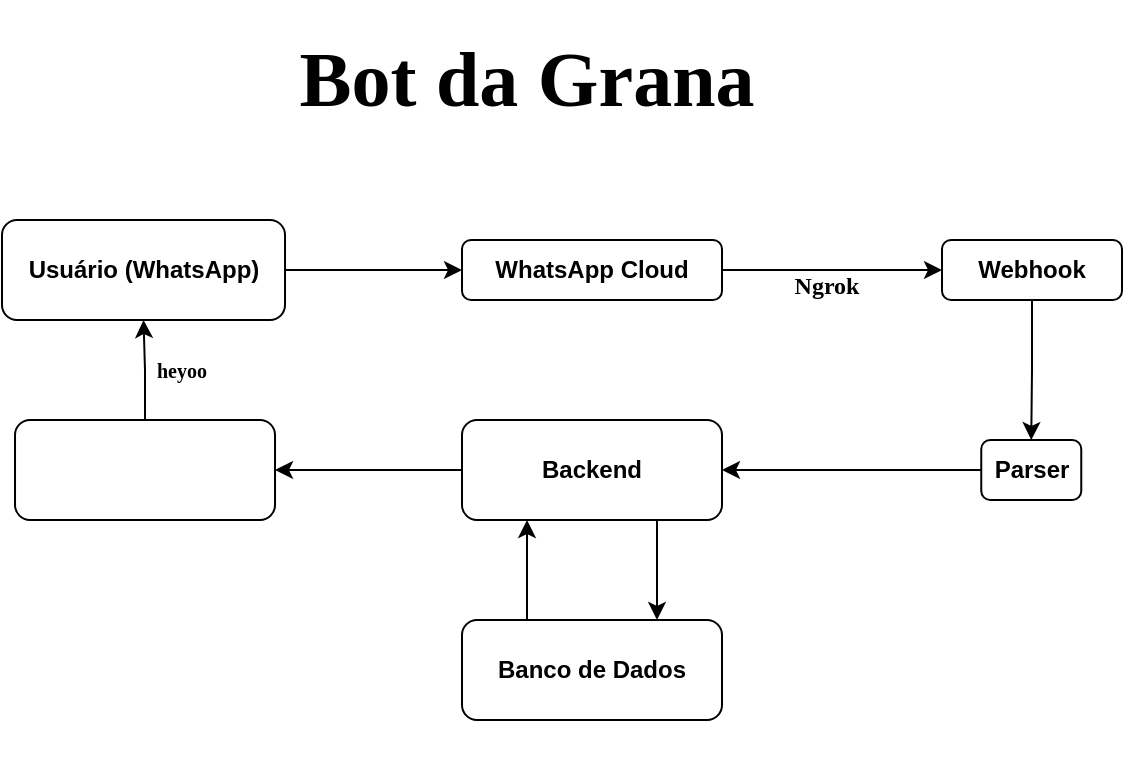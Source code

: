 <mxfile version="24.4.0" type="device">
  <diagram name="Página-1" id="0oSqD82fregMh6XW0h80">
    <mxGraphModel dx="714" dy="418" grid="1" gridSize="10" guides="1" tooltips="1" connect="1" arrows="1" fold="1" page="1" pageScale="1" pageWidth="827" pageHeight="1169" math="0" shadow="0">
      <root>
        <mxCell id="0" />
        <mxCell id="1" parent="0" />
        <mxCell id="rCCGXVO-MSDknm2pcp_x-1" value="" style="shape=image;verticalLabelPosition=bottom;labelBackgroundColor=default;verticalAlign=top;aspect=fixed;imageAspect=0;image=https://static.vecteezy.com/system/resources/previews/019/879/202/non_2x/sack-of-money-on-transparent-background-free-png.png;" parent="1" vertex="1">
          <mxGeometry x="446.62" y="50" width="115.38" height="70" as="geometry" />
        </mxCell>
        <mxCell id="rCCGXVO-MSDknm2pcp_x-10" value="&lt;b&gt;&lt;font style=&quot;font-size: 39px;&quot; face=&quot;Garamond&quot;&gt;Bot da Grana&lt;/font&gt;&lt;/b&gt;" style="text;html=1;align=center;verticalAlign=middle;resizable=0;points=[];autosize=1;strokeColor=none;fillColor=none;" parent="1" vertex="1">
          <mxGeometry x="231.51" y="60" width="240" height="60" as="geometry" />
        </mxCell>
        <mxCell id="rCCGXVO-MSDknm2pcp_x-19" style="edgeStyle=orthogonalEdgeStyle;rounded=0;orthogonalLoop=1;jettySize=auto;html=1;exitX=1;exitY=0.5;exitDx=0;exitDy=0;entryX=0;entryY=0.5;entryDx=0;entryDy=0;" parent="1" source="rCCGXVO-MSDknm2pcp_x-11" target="rCCGXVO-MSDknm2pcp_x-12" edge="1">
          <mxGeometry relative="1" as="geometry" />
        </mxCell>
        <mxCell id="rCCGXVO-MSDknm2pcp_x-11" value="&lt;b&gt;&amp;nbsp;Usuário (WhatsApp)&amp;nbsp;&lt;/b&gt;" style="rounded=1;whiteSpace=wrap;html=1;" parent="1" vertex="1">
          <mxGeometry x="90" y="160" width="141.51" height="50" as="geometry" />
        </mxCell>
        <mxCell id="rCCGXVO-MSDknm2pcp_x-2" value="" style="shape=image;verticalLabelPosition=bottom;labelBackgroundColor=default;verticalAlign=top;aspect=fixed;imageAspect=0;image=https://png.pngtree.com/png-vector/20221018/ourmid/pngtree-whatsapp-mobile-software-icon-png-image_6315991.png;" parent="1" vertex="1">
          <mxGeometry x="220" y="128" width="42" height="42" as="geometry" />
        </mxCell>
        <mxCell id="rCCGXVO-MSDknm2pcp_x-20" style="edgeStyle=orthogonalEdgeStyle;rounded=0;orthogonalLoop=1;jettySize=auto;html=1;exitX=1;exitY=0.5;exitDx=0;exitDy=0;entryX=0;entryY=0.5;entryDx=0;entryDy=0;" parent="1" source="rCCGXVO-MSDknm2pcp_x-12" target="rCCGXVO-MSDknm2pcp_x-13" edge="1">
          <mxGeometry relative="1" as="geometry" />
        </mxCell>
        <mxCell id="rCCGXVO-MSDknm2pcp_x-12" value="&lt;b&gt;WhatsApp Cloud&lt;/b&gt;" style="rounded=1;whiteSpace=wrap;html=1;" parent="1" vertex="1">
          <mxGeometry x="320" y="170" width="130" height="30" as="geometry" />
        </mxCell>
        <mxCell id="rCCGXVO-MSDknm2pcp_x-21" style="edgeStyle=orthogonalEdgeStyle;rounded=0;orthogonalLoop=1;jettySize=auto;html=1;exitX=0.5;exitY=1;exitDx=0;exitDy=0;entryX=0.5;entryY=0;entryDx=0;entryDy=0;" parent="1" source="rCCGXVO-MSDknm2pcp_x-13" target="rCCGXVO-MSDknm2pcp_x-14" edge="1">
          <mxGeometry relative="1" as="geometry" />
        </mxCell>
        <mxCell id="rCCGXVO-MSDknm2pcp_x-13" value="&lt;b&gt;Webhook&lt;/b&gt;" style="rounded=1;whiteSpace=wrap;html=1;" parent="1" vertex="1">
          <mxGeometry x="560" y="170" width="90" height="30" as="geometry" />
        </mxCell>
        <mxCell id="rCCGXVO-MSDknm2pcp_x-22" style="edgeStyle=orthogonalEdgeStyle;rounded=0;orthogonalLoop=1;jettySize=auto;html=1;exitX=0;exitY=0.5;exitDx=0;exitDy=0;entryX=1;entryY=0.5;entryDx=0;entryDy=0;" parent="1" source="rCCGXVO-MSDknm2pcp_x-14" target="rCCGXVO-MSDknm2pcp_x-15" edge="1">
          <mxGeometry relative="1" as="geometry" />
        </mxCell>
        <mxCell id="rCCGXVO-MSDknm2pcp_x-14" value="&lt;b&gt;Parser&lt;/b&gt;" style="rounded=1;whiteSpace=wrap;html=1;" parent="1" vertex="1">
          <mxGeometry x="579.63" y="270" width="50" height="30" as="geometry" />
        </mxCell>
        <mxCell id="rCCGXVO-MSDknm2pcp_x-23" style="edgeStyle=orthogonalEdgeStyle;rounded=0;orthogonalLoop=1;jettySize=auto;html=1;exitX=0;exitY=0.5;exitDx=0;exitDy=0;entryX=1;entryY=0.5;entryDx=0;entryDy=0;" parent="1" source="rCCGXVO-MSDknm2pcp_x-15" target="rCCGXVO-MSDknm2pcp_x-16" edge="1">
          <mxGeometry relative="1" as="geometry" />
        </mxCell>
        <mxCell id="rCCGXVO-MSDknm2pcp_x-27" style="edgeStyle=orthogonalEdgeStyle;rounded=0;orthogonalLoop=1;jettySize=auto;html=1;exitX=0.75;exitY=1;exitDx=0;exitDy=0;entryX=0.75;entryY=0;entryDx=0;entryDy=0;" parent="1" source="rCCGXVO-MSDknm2pcp_x-15" target="rCCGXVO-MSDknm2pcp_x-24" edge="1">
          <mxGeometry relative="1" as="geometry" />
        </mxCell>
        <mxCell id="rCCGXVO-MSDknm2pcp_x-15" value="&lt;b&gt;Backend&lt;/b&gt;" style="rounded=1;whiteSpace=wrap;html=1;" parent="1" vertex="1">
          <mxGeometry x="320" y="260" width="130" height="50" as="geometry" />
        </mxCell>
        <mxCell id="rCCGXVO-MSDknm2pcp_x-29" style="edgeStyle=orthogonalEdgeStyle;rounded=0;orthogonalLoop=1;jettySize=auto;html=1;exitX=0.5;exitY=0;exitDx=0;exitDy=0;entryX=0.5;entryY=1;entryDx=0;entryDy=0;" parent="1" source="rCCGXVO-MSDknm2pcp_x-16" target="rCCGXVO-MSDknm2pcp_x-11" edge="1">
          <mxGeometry relative="1" as="geometry" />
        </mxCell>
        <mxCell id="rCCGXVO-MSDknm2pcp_x-16" value="" style="rounded=1;whiteSpace=wrap;html=1;" parent="1" vertex="1">
          <mxGeometry x="96.51" y="260" width="130" height="50" as="geometry" />
        </mxCell>
        <mxCell id="rCCGXVO-MSDknm2pcp_x-37" style="edgeStyle=orthogonalEdgeStyle;rounded=0;orthogonalLoop=1;jettySize=auto;html=1;exitX=0.25;exitY=0;exitDx=0;exitDy=0;entryX=0.25;entryY=1;entryDx=0;entryDy=0;" parent="1" source="rCCGXVO-MSDknm2pcp_x-24" target="rCCGXVO-MSDknm2pcp_x-15" edge="1">
          <mxGeometry relative="1" as="geometry" />
        </mxCell>
        <mxCell id="rCCGXVO-MSDknm2pcp_x-24" value="&lt;b&gt;Banco de Dados&lt;/b&gt;" style="rounded=1;whiteSpace=wrap;html=1;" parent="1" vertex="1">
          <mxGeometry x="320" y="360" width="130" height="50" as="geometry" />
        </mxCell>
        <mxCell id="rCCGXVO-MSDknm2pcp_x-30" value="" style="shape=image;verticalLabelPosition=bottom;labelBackgroundColor=default;verticalAlign=top;aspect=fixed;imageAspect=0;image=https://cdn-icons-png.flaticon.com/512/6033/6033716.png;" parent="1" vertex="1">
          <mxGeometry x="429.57" y="145" width="42" height="42" as="geometry" />
        </mxCell>
        <mxCell id="rCCGXVO-MSDknm2pcp_x-31" value="" style="shape=image;verticalLabelPosition=bottom;labelBackgroundColor=default;verticalAlign=top;aspect=fixed;imageAspect=0;image=https://images.tpointtech.com/tutorial/regex/images/regex-tutorial.png;" parent="1" vertex="1">
          <mxGeometry x="617" y="240" width="40" height="40" as="geometry" />
        </mxCell>
        <mxCell id="rCCGXVO-MSDknm2pcp_x-3" value="" style="shape=image;verticalLabelPosition=bottom;labelBackgroundColor=default;verticalAlign=top;aspect=fixed;imageAspect=0;image=https://fastapi.tiangolo.com/img/logo-margin/logo-teal.png;" parent="1" vertex="1">
          <mxGeometry x="562" y="148" width="83.26" height="30" as="geometry" />
        </mxCell>
        <mxCell id="rCCGXVO-MSDknm2pcp_x-35" value="" style="shape=image;verticalLabelPosition=bottom;labelBackgroundColor=default;verticalAlign=top;aspect=fixed;imageAspect=0;image=https://logospng.org/download/google-gemini/google-gemini-1024.png;" parent="1" vertex="1">
          <mxGeometry x="577.63" y="284" width="54" height="54" as="geometry" />
        </mxCell>
        <mxCell id="rCCGXVO-MSDknm2pcp_x-36" value="" style="shape=image;verticalLabelPosition=bottom;labelBackgroundColor=default;verticalAlign=top;aspect=fixed;imageAspect=0;image=https://raw.githubusercontent.com/msiemens/tinydb/master/artwork/logo.png;" parent="1" vertex="1">
          <mxGeometry x="348.7" y="410" width="72.61" height="20" as="geometry" />
        </mxCell>
        <mxCell id="rCCGXVO-MSDknm2pcp_x-38" value="" style="shape=image;verticalLabelPosition=bottom;labelBackgroundColor=default;verticalAlign=top;aspect=fixed;imageAspect=0;image=https://upload.wikimedia.org/wikipedia/commons/thumb/c/c3/Python-logo-notext.svg/1869px-Python-logo-notext.svg.png;" parent="1" vertex="1">
          <mxGeometry x="410" y="232.5" width="50.14" height="55" as="geometry" />
        </mxCell>
        <mxCell id="rCCGXVO-MSDknm2pcp_x-5" value="" style="shape=image;verticalLabelPosition=bottom;labelBackgroundColor=default;verticalAlign=top;aspect=fixed;imageAspect=0;image=https://logospng.org/download/google-gemini/google-gemini-1024.png;" parent="1" vertex="1">
          <mxGeometry x="110" y="230" width="111.51" height="111.51" as="geometry" />
        </mxCell>
        <mxCell id="rCCGXVO-MSDknm2pcp_x-39" value="&lt;b&gt;&lt;font face=&quot;Times New Roman&quot; style=&quot;font-size: 10px;&quot;&gt;heyoo&lt;/font&gt;&lt;/b&gt;" style="text;html=1;align=center;verticalAlign=middle;whiteSpace=wrap;rounded=0;" parent="1" vertex="1">
          <mxGeometry x="150" y="220" width="60" height="30" as="geometry" />
        </mxCell>
        <mxCell id="5XXt5MDWgIk0jmC9dSv1-1" value="&lt;font face=&quot;Times New Roman&quot;&gt;&lt;b&gt;Ngrok&lt;/b&gt;&lt;/font&gt;" style="text;html=1;align=center;verticalAlign=middle;resizable=0;points=[];autosize=1;strokeColor=none;fillColor=none;" vertex="1" parent="1">
          <mxGeometry x="471.51" y="178" width="60" height="30" as="geometry" />
        </mxCell>
      </root>
    </mxGraphModel>
  </diagram>
</mxfile>

